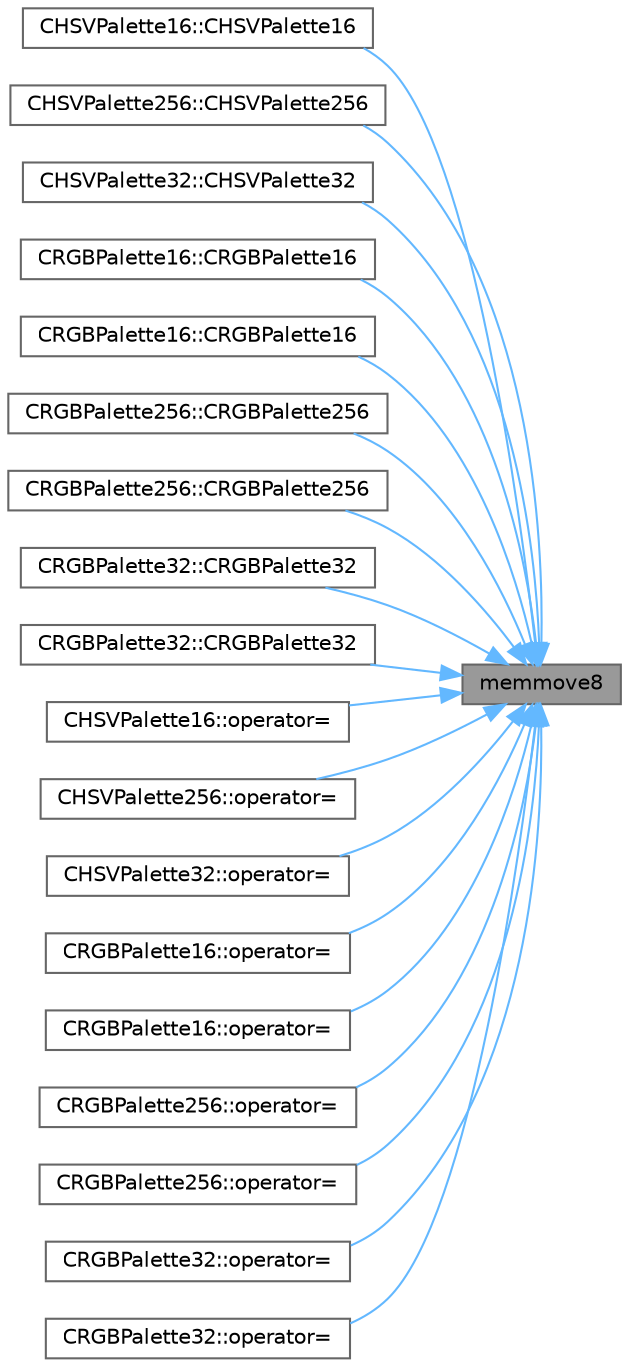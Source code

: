 digraph "memmove8"
{
 // LATEX_PDF_SIZE
  bgcolor="transparent";
  edge [fontname=Helvetica,fontsize=10,labelfontname=Helvetica,labelfontsize=10];
  node [fontname=Helvetica,fontsize=10,shape=box,height=0.2,width=0.4];
  rankdir="RL";
  Node1 [id="Node000001",label="memmove8",height=0.2,width=0.4,color="gray40", fillcolor="grey60", style="filled", fontcolor="black",tooltip="Faster alternative to memmove() on AVR."];
  Node1 -> Node2 [id="edge1_Node000001_Node000002",dir="back",color="steelblue1",style="solid",tooltip=" "];
  Node2 [id="Node000002",label="CHSVPalette16::CHSVPalette16",height=0.2,width=0.4,color="grey40", fillcolor="white", style="filled",URL="$d6/d39/group___palette_classes.html#a0e1f91d881fb9fa7a9d1deac88d7c81f",tooltip="Copy constructor."];
  Node1 -> Node3 [id="edge2_Node000001_Node000003",dir="back",color="steelblue1",style="solid",tooltip=" "];
  Node3 [id="Node000003",label="CHSVPalette256::CHSVPalette256",height=0.2,width=0.4,color="grey40", fillcolor="white", style="filled",URL="$d6/d39/group___palette_classes.html#ab7d9feb50a20cbf7ecb5bdfe21f20aed",tooltip="Copy constructor."];
  Node1 -> Node4 [id="edge3_Node000001_Node000004",dir="back",color="steelblue1",style="solid",tooltip=" "];
  Node4 [id="Node000004",label="CHSVPalette32::CHSVPalette32",height=0.2,width=0.4,color="grey40", fillcolor="white", style="filled",URL="$d6/d39/group___palette_classes.html#a7bc32b739dea0f7dfbbe7706c24e13e4",tooltip="Copy constructor."];
  Node1 -> Node5 [id="edge4_Node000001_Node000005",dir="back",color="steelblue1",style="solid",tooltip=" "];
  Node5 [id="Node000005",label="CRGBPalette16::CRGBPalette16",height=0.2,width=0.4,color="grey40", fillcolor="white", style="filled",URL="$d6/d39/group___palette_classes.html#aa5878365d4219ba17514f1de92b6c0f9",tooltip="Create palette from array of CRGB colors."];
  Node1 -> Node6 [id="edge5_Node000001_Node000006",dir="back",color="steelblue1",style="solid",tooltip=" "];
  Node6 [id="Node000006",label="CRGBPalette16::CRGBPalette16",height=0.2,width=0.4,color="grey40", fillcolor="white", style="filled",URL="$d6/d39/group___palette_classes.html#ab23fec1712e4c6bf707be19652df35f4",tooltip="Copy constructor."];
  Node1 -> Node7 [id="edge6_Node000001_Node000007",dir="back",color="steelblue1",style="solid",tooltip=" "];
  Node7 [id="Node000007",label="CRGBPalette256::CRGBPalette256",height=0.2,width=0.4,color="grey40", fillcolor="white", style="filled",URL="$d6/d39/group___palette_classes.html#a9645f3cd06ebd1cd777840a8d04b9f69",tooltip="Create palette from array of CRGB colors."];
  Node1 -> Node8 [id="edge7_Node000001_Node000008",dir="back",color="steelblue1",style="solid",tooltip=" "];
  Node8 [id="Node000008",label="CRGBPalette256::CRGBPalette256",height=0.2,width=0.4,color="grey40", fillcolor="white", style="filled",URL="$d6/d39/group___palette_classes.html#a98f69fbb4046243df90aa0e77aa0a9b9",tooltip="Copy constructor."];
  Node1 -> Node9 [id="edge8_Node000001_Node000009",dir="back",color="steelblue1",style="solid",tooltip=" "];
  Node9 [id="Node000009",label="CRGBPalette32::CRGBPalette32",height=0.2,width=0.4,color="grey40", fillcolor="white", style="filled",URL="$d6/d39/group___palette_classes.html#a3438410a90c7a433b66295da474b6bab",tooltip="Create palette from array of CRGB colors."];
  Node1 -> Node10 [id="edge9_Node000001_Node000010",dir="back",color="steelblue1",style="solid",tooltip=" "];
  Node10 [id="Node000010",label="CRGBPalette32::CRGBPalette32",height=0.2,width=0.4,color="grey40", fillcolor="white", style="filled",URL="$d6/d39/group___palette_classes.html#a5daa65c9555826ae69f3fca8ce3c009d",tooltip="Copy constructor."];
  Node1 -> Node11 [id="edge10_Node000001_Node000011",dir="back",color="steelblue1",style="solid",tooltip=" "];
  Node11 [id="Node000011",label="CHSVPalette16::operator=",height=0.2,width=0.4,color="grey40", fillcolor="white", style="filled",URL="$d6/d39/group___palette_classes.html#a9421140d8f87edbfe0df7a8b535d4121",tooltip="Copy constructor."];
  Node1 -> Node12 [id="edge11_Node000001_Node000012",dir="back",color="steelblue1",style="solid",tooltip=" "];
  Node12 [id="Node000012",label="CHSVPalette256::operator=",height=0.2,width=0.4,color="grey40", fillcolor="white", style="filled",URL="$d6/d39/group___palette_classes.html#a6a8637f299390ae6db07cb5f779da973",tooltip="Copy constructor."];
  Node1 -> Node13 [id="edge12_Node000001_Node000013",dir="back",color="steelblue1",style="solid",tooltip=" "];
  Node13 [id="Node000013",label="CHSVPalette32::operator=",height=0.2,width=0.4,color="grey40", fillcolor="white", style="filled",URL="$d6/d39/group___palette_classes.html#a7f6c1b130de1db2558b2db69a000dec2",tooltip="Copy constructor."];
  Node1 -> Node14 [id="edge13_Node000001_Node000014",dir="back",color="steelblue1",style="solid",tooltip=" "];
  Node14 [id="Node000014",label="CRGBPalette16::operator=",height=0.2,width=0.4,color="grey40", fillcolor="white", style="filled",URL="$d6/d39/group___palette_classes.html#ab98817ef4cfd643e6d1d01c9b5e56d04",tooltip="Create palette from array of CRGB colors."];
  Node1 -> Node15 [id="edge14_Node000001_Node000015",dir="back",color="steelblue1",style="solid",tooltip=" "];
  Node15 [id="Node000015",label="CRGBPalette16::operator=",height=0.2,width=0.4,color="grey40", fillcolor="white", style="filled",URL="$d6/d39/group___palette_classes.html#a56cf71cb440564b1ad6d0572dd0b1933",tooltip="Copy constructor."];
  Node1 -> Node16 [id="edge15_Node000001_Node000016",dir="back",color="steelblue1",style="solid",tooltip=" "];
  Node16 [id="Node000016",label="CRGBPalette256::operator=",height=0.2,width=0.4,color="grey40", fillcolor="white", style="filled",URL="$d6/d39/group___palette_classes.html#adeb6e7224f9ef5f75ec8dc69cee07c45",tooltip="Create palette from array of CRGB colors."];
  Node1 -> Node17 [id="edge16_Node000001_Node000017",dir="back",color="steelblue1",style="solid",tooltip=" "];
  Node17 [id="Node000017",label="CRGBPalette256::operator=",height=0.2,width=0.4,color="grey40", fillcolor="white", style="filled",URL="$d6/d39/group___palette_classes.html#a72ed3a8ce7a4def889d65c5a0a29c892",tooltip="Copy constructor."];
  Node1 -> Node18 [id="edge17_Node000001_Node000018",dir="back",color="steelblue1",style="solid",tooltip=" "];
  Node18 [id="Node000018",label="CRGBPalette32::operator=",height=0.2,width=0.4,color="grey40", fillcolor="white", style="filled",URL="$d6/d39/group___palette_classes.html#a717f641a81d563c7212cf6d26e1b3966",tooltip="Create palette from array of CRGB colors."];
  Node1 -> Node19 [id="edge18_Node000001_Node000019",dir="back",color="steelblue1",style="solid",tooltip=" "];
  Node19 [id="Node000019",label="CRGBPalette32::operator=",height=0.2,width=0.4,color="grey40", fillcolor="white", style="filled",URL="$d6/d39/group___palette_classes.html#a189fc20a57c9f406589454de8e04d645",tooltip="Copy constructor."];
}
